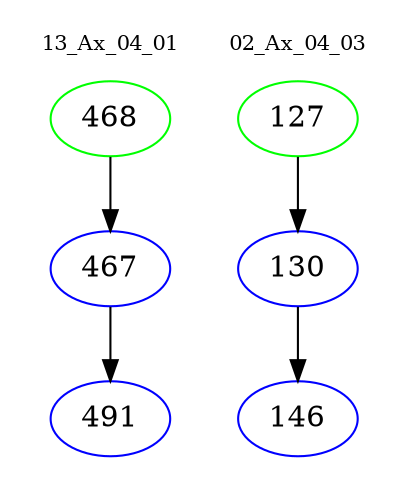 digraph{
subgraph cluster_0 {
color = white
label = "13_Ax_04_01";
fontsize=10;
T0_468 [label="468", color="green"]
T0_468 -> T0_467 [color="black"]
T0_467 [label="467", color="blue"]
T0_467 -> T0_491 [color="black"]
T0_491 [label="491", color="blue"]
}
subgraph cluster_1 {
color = white
label = "02_Ax_04_03";
fontsize=10;
T1_127 [label="127", color="green"]
T1_127 -> T1_130 [color="black"]
T1_130 [label="130", color="blue"]
T1_130 -> T1_146 [color="black"]
T1_146 [label="146", color="blue"]
}
}
